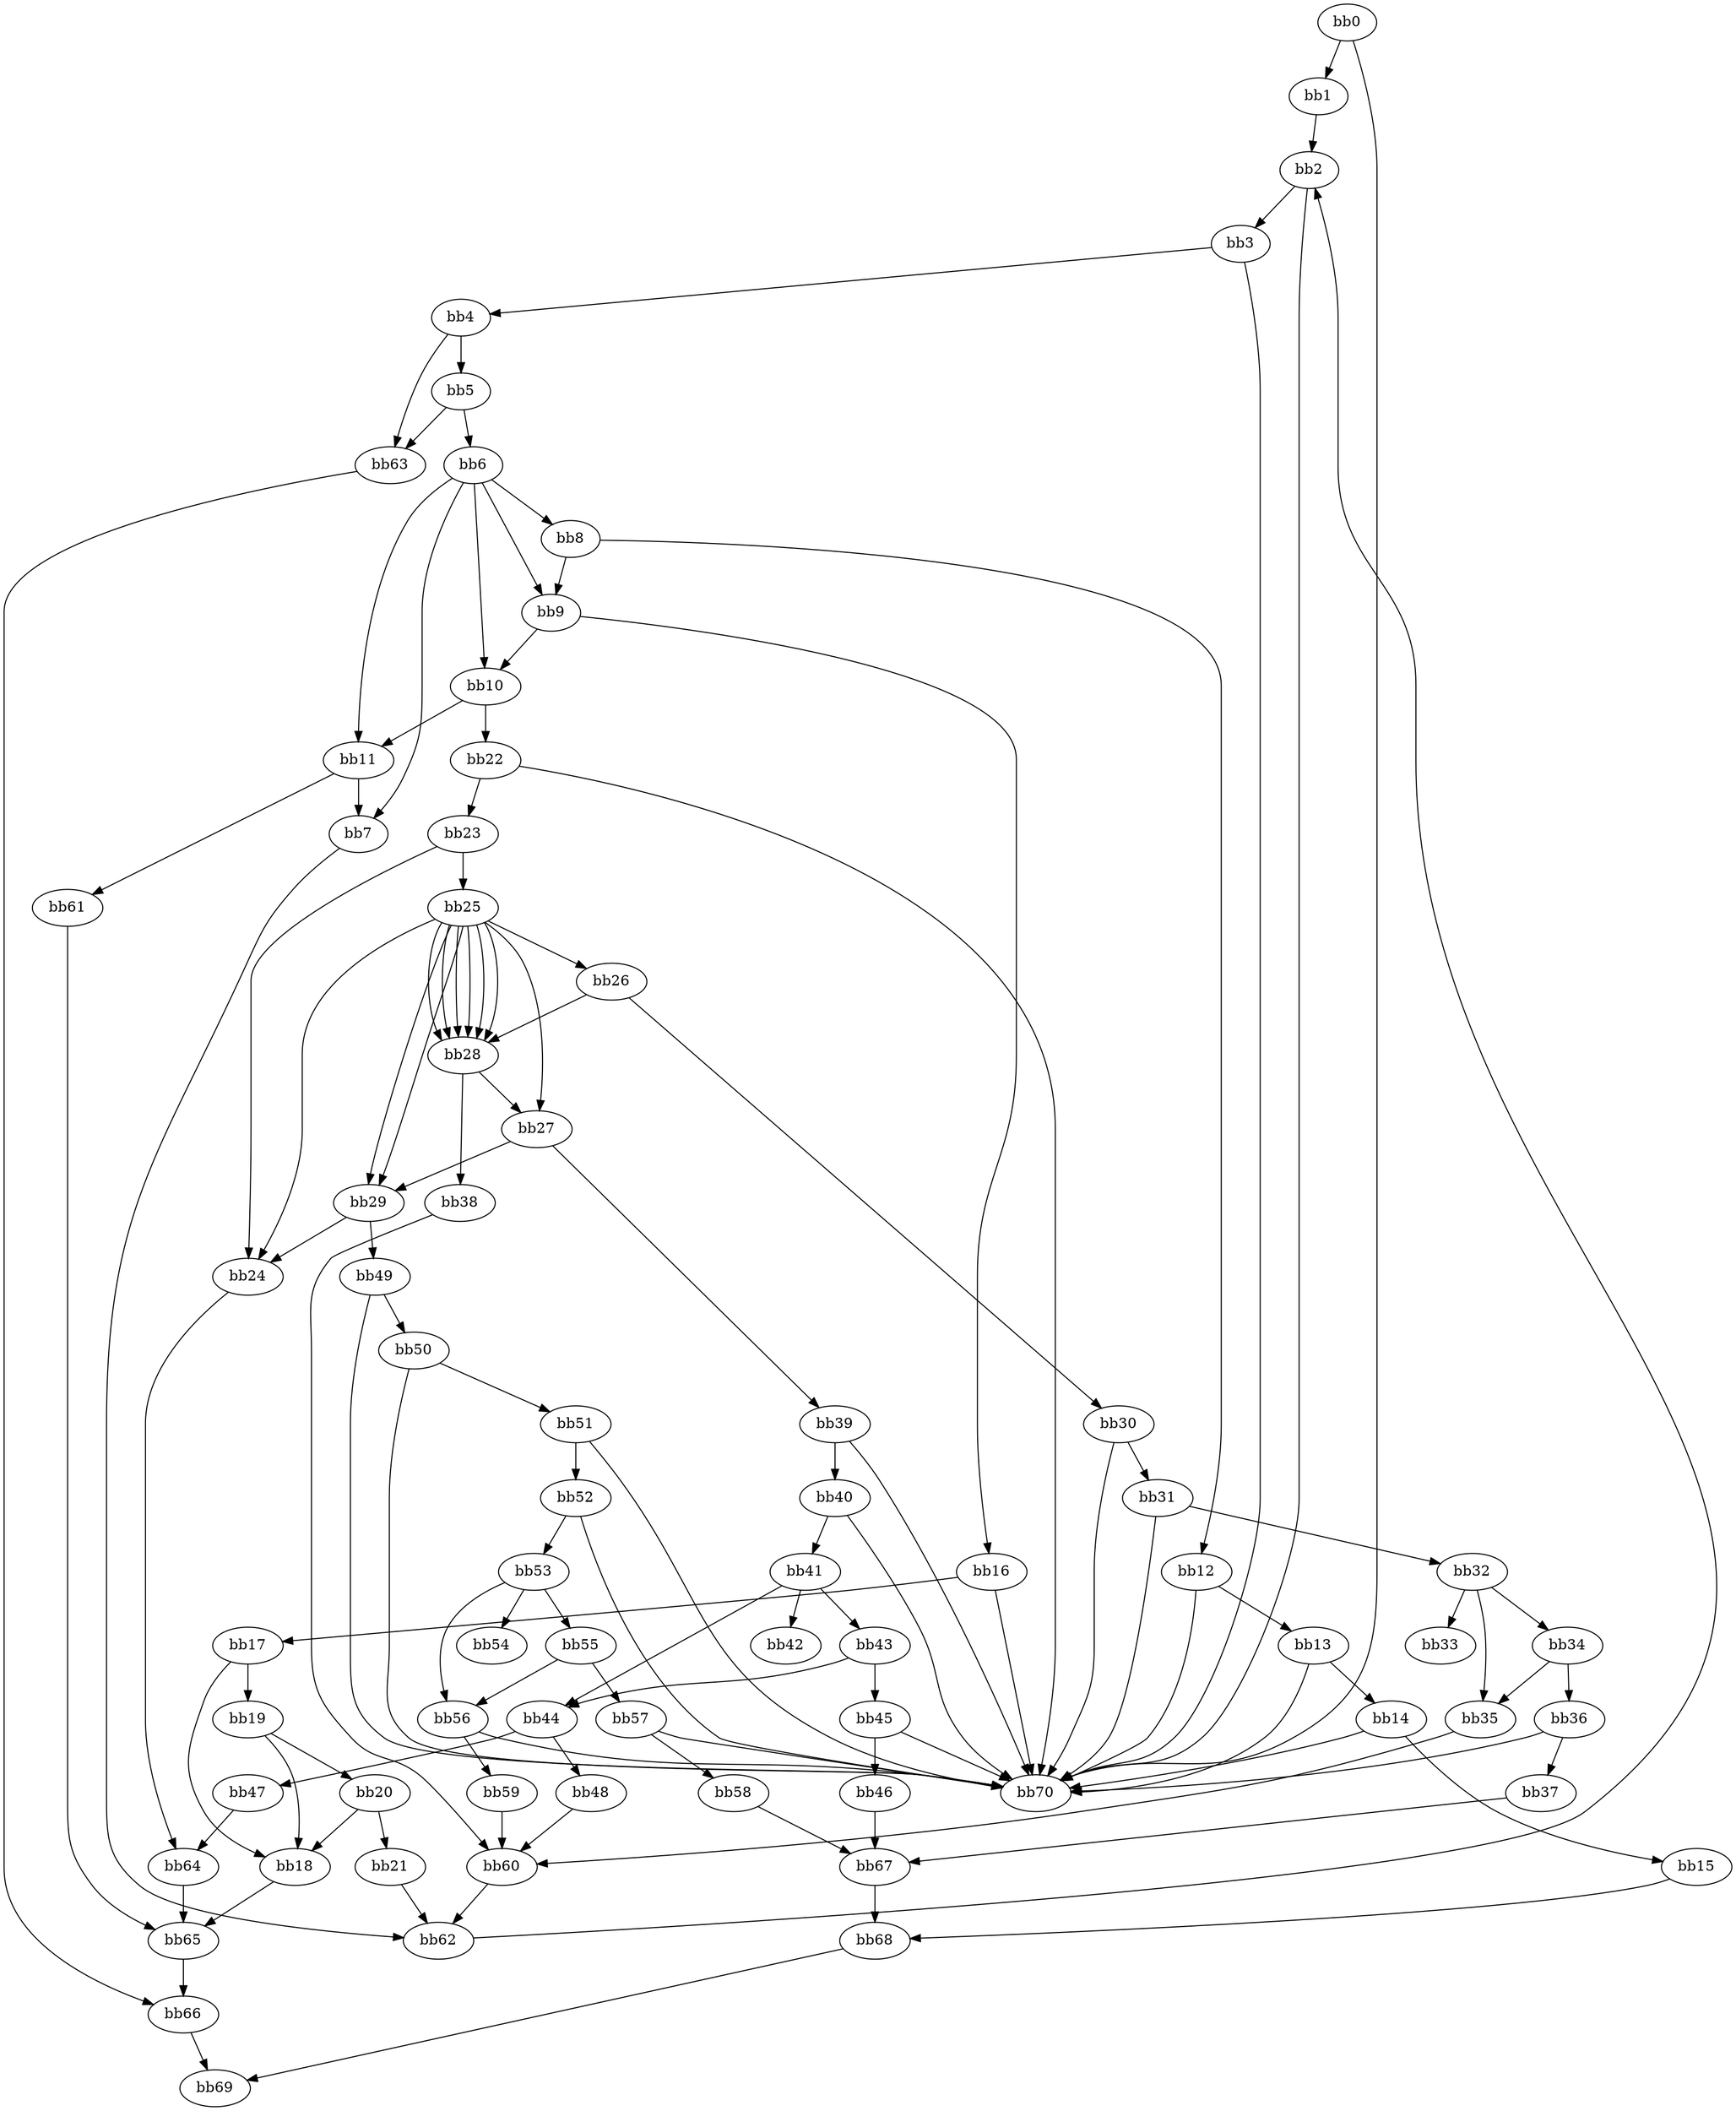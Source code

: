 digraph {
    0 [ label = "bb0\l" ]
    1 [ label = "bb1\l" ]
    2 [ label = "bb2\l" ]
    3 [ label = "bb3\l" ]
    4 [ label = "bb4\l" ]
    5 [ label = "bb5\l" ]
    6 [ label = "bb6\l" ]
    7 [ label = "bb7\l" ]
    8 [ label = "bb8\l" ]
    9 [ label = "bb9\l" ]
    10 [ label = "bb10\l" ]
    11 [ label = "bb11\l" ]
    12 [ label = "bb12\l" ]
    13 [ label = "bb13\l" ]
    14 [ label = "bb14\l" ]
    15 [ label = "bb15\l" ]
    16 [ label = "bb16\l" ]
    17 [ label = "bb17\l" ]
    18 [ label = "bb18\l" ]
    19 [ label = "bb19\l" ]
    20 [ label = "bb20\l" ]
    21 [ label = "bb21\l" ]
    22 [ label = "bb22\l" ]
    23 [ label = "bb23\l" ]
    24 [ label = "bb24\l" ]
    25 [ label = "bb25\l" ]
    26 [ label = "bb26\l" ]
    27 [ label = "bb27\l" ]
    28 [ label = "bb28\l" ]
    29 [ label = "bb29\l" ]
    30 [ label = "bb30\l" ]
    31 [ label = "bb31\l" ]
    32 [ label = "bb32\l" ]
    33 [ label = "bb33\l" ]
    34 [ label = "bb34\l" ]
    35 [ label = "bb35\l" ]
    36 [ label = "bb36\l" ]
    37 [ label = "bb37\l" ]
    38 [ label = "bb38\l" ]
    39 [ label = "bb39\l" ]
    40 [ label = "bb40\l" ]
    41 [ label = "bb41\l" ]
    42 [ label = "bb42\l" ]
    43 [ label = "bb43\l" ]
    44 [ label = "bb44\l" ]
    45 [ label = "bb45\l" ]
    46 [ label = "bb46\l" ]
    47 [ label = "bb47\l" ]
    48 [ label = "bb48\l" ]
    49 [ label = "bb49\l" ]
    50 [ label = "bb50\l" ]
    51 [ label = "bb51\l" ]
    52 [ label = "bb52\l" ]
    53 [ label = "bb53\l" ]
    54 [ label = "bb54\l" ]
    55 [ label = "bb55\l" ]
    56 [ label = "bb56\l" ]
    57 [ label = "bb57\l" ]
    58 [ label = "bb58\l" ]
    59 [ label = "bb59\l" ]
    60 [ label = "bb60\l" ]
    61 [ label = "bb61\l" ]
    62 [ label = "bb62\l" ]
    63 [ label = "bb63\l" ]
    64 [ label = "bb64\l" ]
    65 [ label = "bb65\l" ]
    66 [ label = "bb66\l" ]
    67 [ label = "bb67\l" ]
    68 [ label = "bb68\l" ]
    69 [ label = "bb69\l" ]
    70 [ label = "bb70\l" ]
    0 -> 1 [ ]
    0 -> 70 [ ]
    1 -> 2 [ ]
    2 -> 3 [ ]
    2 -> 70 [ ]
    3 -> 4 [ ]
    3 -> 70 [ ]
    4 -> 5 [ ]
    4 -> 63 [ ]
    5 -> 6 [ ]
    5 -> 63 [ ]
    6 -> 7 [ ]
    6 -> 8 [ ]
    6 -> 9 [ ]
    6 -> 10 [ ]
    6 -> 11 [ ]
    7 -> 62 [ ]
    8 -> 9 [ ]
    8 -> 12 [ ]
    9 -> 10 [ ]
    9 -> 16 [ ]
    10 -> 11 [ ]
    10 -> 22 [ ]
    11 -> 7 [ ]
    11 -> 61 [ ]
    12 -> 13 [ ]
    12 -> 70 [ ]
    13 -> 14 [ ]
    13 -> 70 [ ]
    14 -> 15 [ ]
    14 -> 70 [ ]
    15 -> 68 [ ]
    16 -> 17 [ ]
    16 -> 70 [ ]
    17 -> 18 [ ]
    17 -> 19 [ ]
    18 -> 65 [ ]
    19 -> 18 [ ]
    19 -> 20 [ ]
    20 -> 18 [ ]
    20 -> 21 [ ]
    21 -> 62 [ ]
    22 -> 23 [ ]
    22 -> 70 [ ]
    23 -> 24 [ ]
    23 -> 25 [ ]
    24 -> 64 [ ]
    25 -> 24 [ ]
    25 -> 26 [ ]
    25 -> 27 [ ]
    25 -> 28 [ ]
    25 -> 28 [ ]
    25 -> 28 [ ]
    25 -> 28 [ ]
    25 -> 28 [ ]
    25 -> 28 [ ]
    25 -> 29 [ ]
    25 -> 29 [ ]
    26 -> 28 [ ]
    26 -> 30 [ ]
    27 -> 29 [ ]
    27 -> 39 [ ]
    28 -> 27 [ ]
    28 -> 38 [ ]
    29 -> 24 [ ]
    29 -> 49 [ ]
    30 -> 31 [ ]
    30 -> 70 [ ]
    31 -> 32 [ ]
    31 -> 70 [ ]
    32 -> 33 [ ]
    32 -> 34 [ ]
    32 -> 35 [ ]
    34 -> 35 [ ]
    34 -> 36 [ ]
    35 -> 60 [ ]
    36 -> 37 [ ]
    36 -> 70 [ ]
    37 -> 67 [ ]
    38 -> 60 [ ]
    39 -> 40 [ ]
    39 -> 70 [ ]
    40 -> 41 [ ]
    40 -> 70 [ ]
    41 -> 42 [ ]
    41 -> 43 [ ]
    41 -> 44 [ ]
    43 -> 44 [ ]
    43 -> 45 [ ]
    44 -> 47 [ ]
    44 -> 48 [ ]
    45 -> 46 [ ]
    45 -> 70 [ ]
    46 -> 67 [ ]
    47 -> 64 [ ]
    48 -> 60 [ ]
    49 -> 50 [ ]
    49 -> 70 [ ]
    50 -> 51 [ ]
    50 -> 70 [ ]
    51 -> 52 [ ]
    51 -> 70 [ ]
    52 -> 53 [ ]
    52 -> 70 [ ]
    53 -> 54 [ ]
    53 -> 55 [ ]
    53 -> 56 [ ]
    55 -> 56 [ ]
    55 -> 57 [ ]
    56 -> 59 [ ]
    56 -> 70 [ ]
    57 -> 58 [ ]
    57 -> 70 [ ]
    58 -> 67 [ ]
    59 -> 60 [ ]
    60 -> 62 [ ]
    61 -> 65 [ ]
    62 -> 2 [ ]
    63 -> 66 [ ]
    64 -> 65 [ ]
    65 -> 66 [ ]
    66 -> 69 [ ]
    67 -> 68 [ ]
    68 -> 69 [ ]
}

